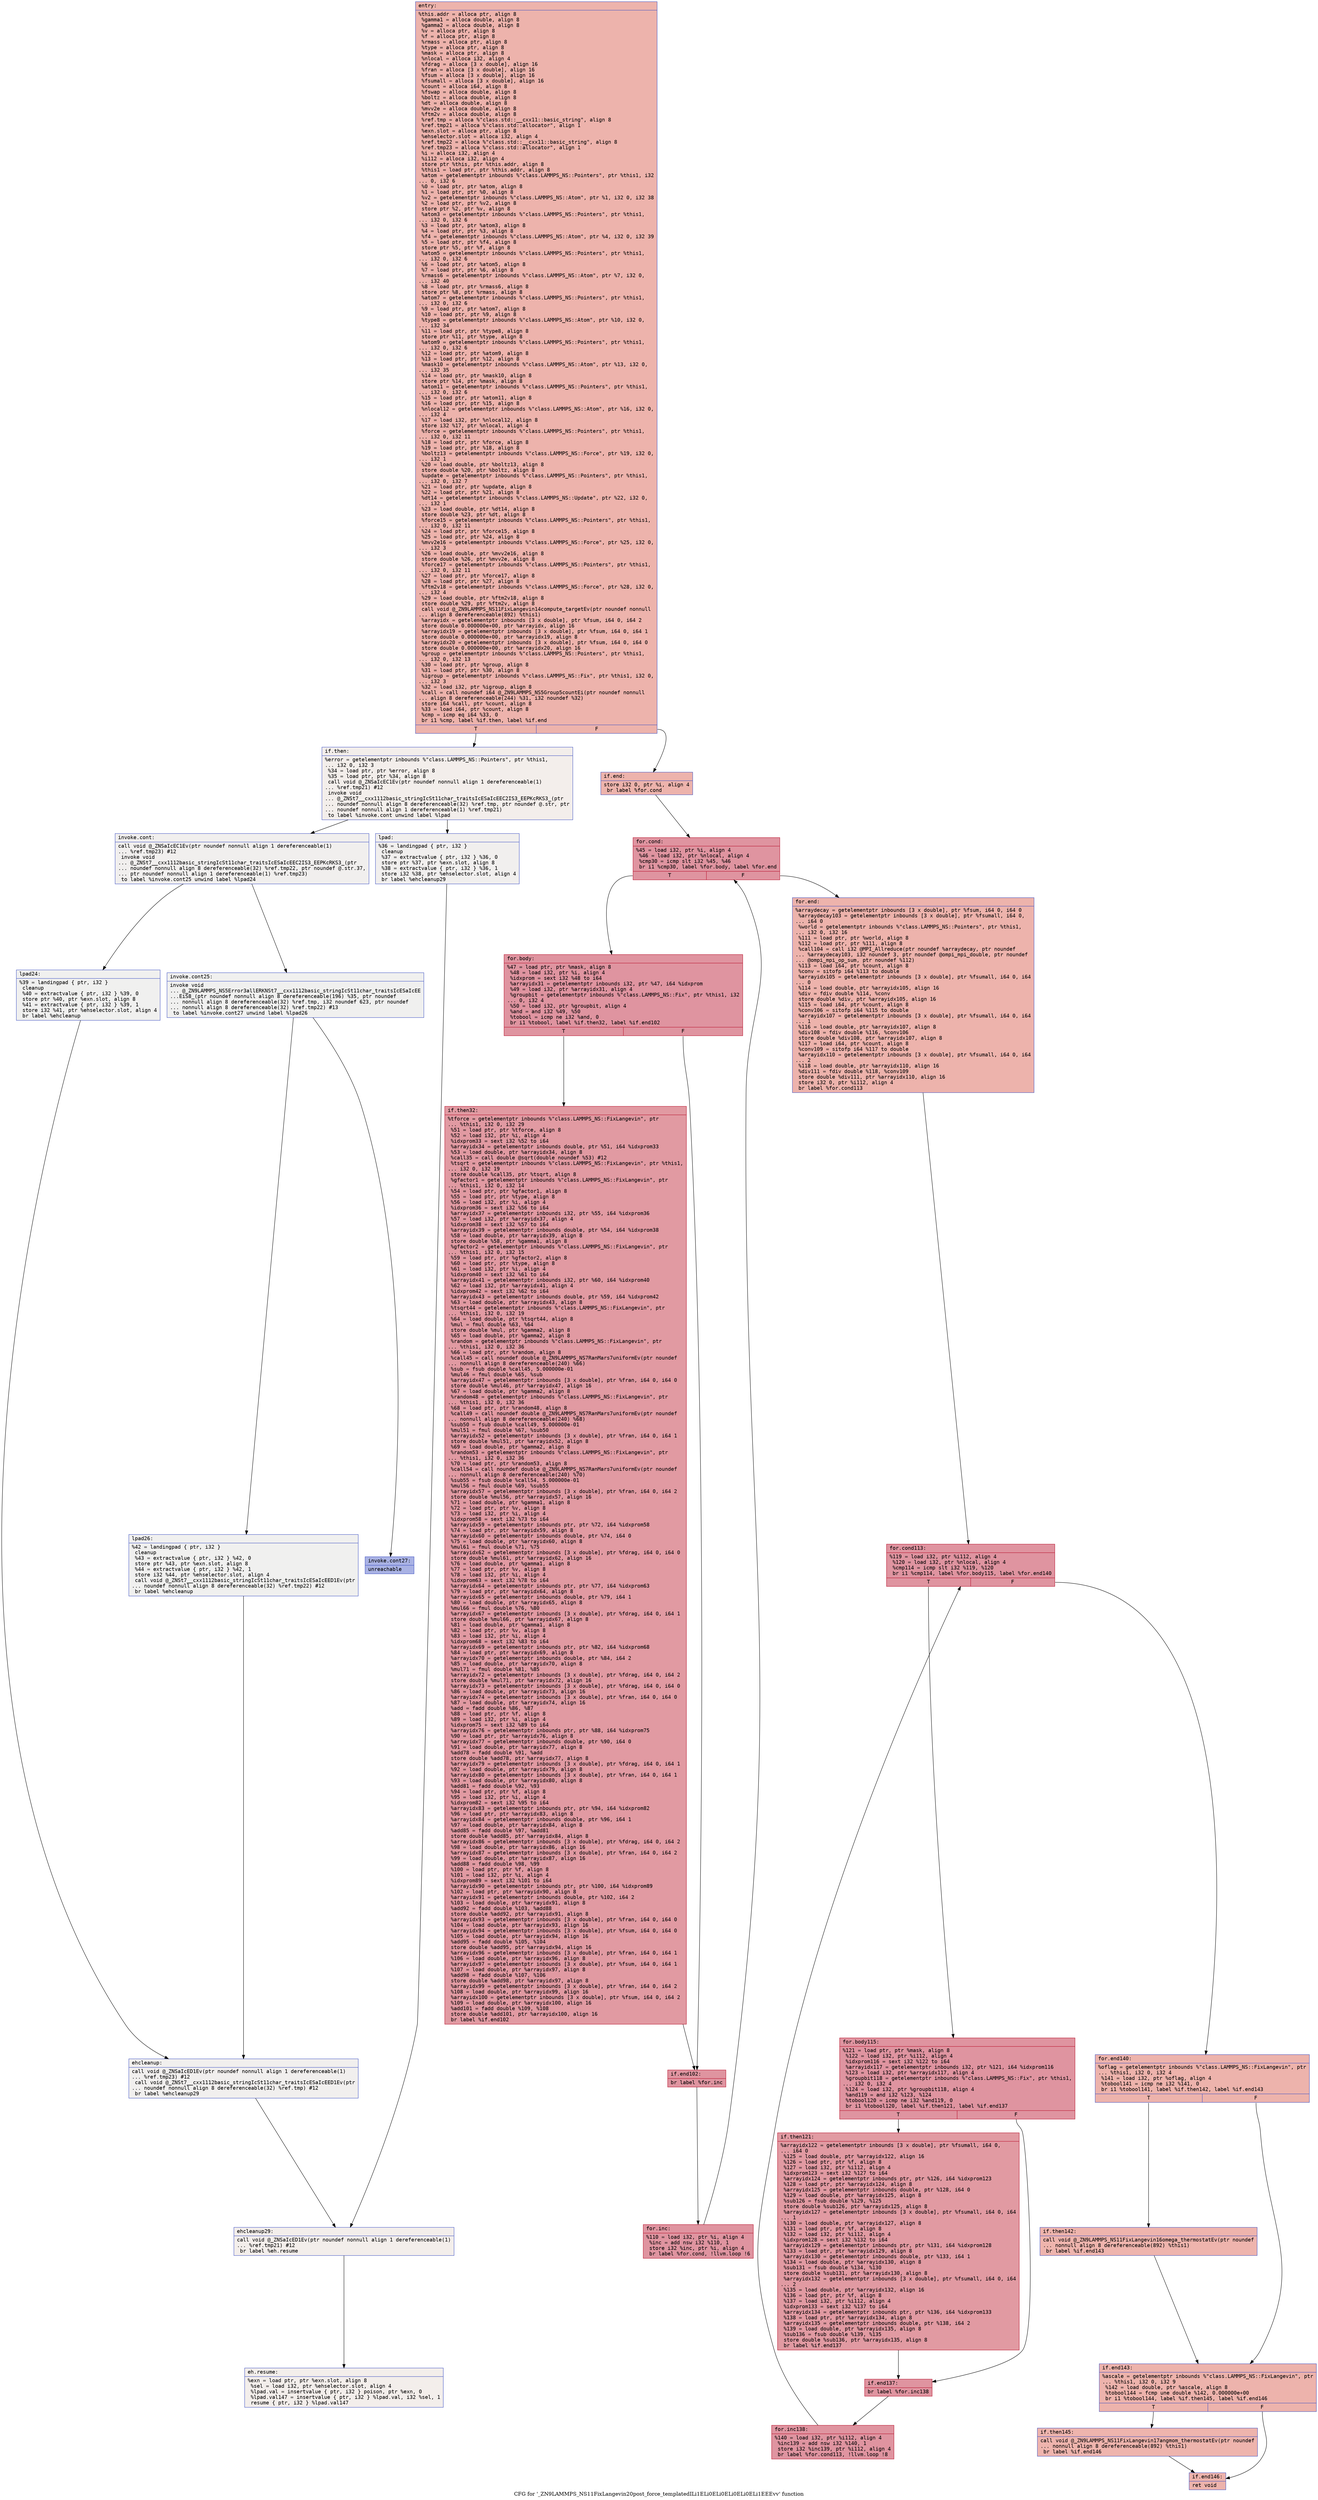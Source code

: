digraph "CFG for '_ZN9LAMMPS_NS11FixLangevin20post_force_templatedILi1ELi0ELi0ELi0ELi0ELi1EEEvv' function" {
	label="CFG for '_ZN9LAMMPS_NS11FixLangevin20post_force_templatedILi1ELi0ELi0ELi0ELi0ELi1EEEvv' function";

	Node0x55e6b1fe6660 [shape=record,color="#3d50c3ff", style=filled, fillcolor="#d6524470" fontname="Courier",label="{entry:\l|  %this.addr = alloca ptr, align 8\l  %gamma1 = alloca double, align 8\l  %gamma2 = alloca double, align 8\l  %v = alloca ptr, align 8\l  %f = alloca ptr, align 8\l  %rmass = alloca ptr, align 8\l  %type = alloca ptr, align 8\l  %mask = alloca ptr, align 8\l  %nlocal = alloca i32, align 4\l  %fdrag = alloca [3 x double], align 16\l  %fran = alloca [3 x double], align 16\l  %fsum = alloca [3 x double], align 16\l  %fsumall = alloca [3 x double], align 16\l  %count = alloca i64, align 8\l  %fswap = alloca double, align 8\l  %boltz = alloca double, align 8\l  %dt = alloca double, align 8\l  %mvv2e = alloca double, align 8\l  %ftm2v = alloca double, align 8\l  %ref.tmp = alloca %\"class.std::__cxx11::basic_string\", align 8\l  %ref.tmp21 = alloca %\"class.std::allocator\", align 1\l  %exn.slot = alloca ptr, align 8\l  %ehselector.slot = alloca i32, align 4\l  %ref.tmp22 = alloca %\"class.std::__cxx11::basic_string\", align 8\l  %ref.tmp23 = alloca %\"class.std::allocator\", align 1\l  %i = alloca i32, align 4\l  %i112 = alloca i32, align 4\l  store ptr %this, ptr %this.addr, align 8\l  %this1 = load ptr, ptr %this.addr, align 8\l  %atom = getelementptr inbounds %\"class.LAMMPS_NS::Pointers\", ptr %this1, i32\l... 0, i32 6\l  %0 = load ptr, ptr %atom, align 8\l  %1 = load ptr, ptr %0, align 8\l  %v2 = getelementptr inbounds %\"class.LAMMPS_NS::Atom\", ptr %1, i32 0, i32 38\l  %2 = load ptr, ptr %v2, align 8\l  store ptr %2, ptr %v, align 8\l  %atom3 = getelementptr inbounds %\"class.LAMMPS_NS::Pointers\", ptr %this1,\l... i32 0, i32 6\l  %3 = load ptr, ptr %atom3, align 8\l  %4 = load ptr, ptr %3, align 8\l  %f4 = getelementptr inbounds %\"class.LAMMPS_NS::Atom\", ptr %4, i32 0, i32 39\l  %5 = load ptr, ptr %f4, align 8\l  store ptr %5, ptr %f, align 8\l  %atom5 = getelementptr inbounds %\"class.LAMMPS_NS::Pointers\", ptr %this1,\l... i32 0, i32 6\l  %6 = load ptr, ptr %atom5, align 8\l  %7 = load ptr, ptr %6, align 8\l  %rmass6 = getelementptr inbounds %\"class.LAMMPS_NS::Atom\", ptr %7, i32 0,\l... i32 40\l  %8 = load ptr, ptr %rmass6, align 8\l  store ptr %8, ptr %rmass, align 8\l  %atom7 = getelementptr inbounds %\"class.LAMMPS_NS::Pointers\", ptr %this1,\l... i32 0, i32 6\l  %9 = load ptr, ptr %atom7, align 8\l  %10 = load ptr, ptr %9, align 8\l  %type8 = getelementptr inbounds %\"class.LAMMPS_NS::Atom\", ptr %10, i32 0,\l... i32 34\l  %11 = load ptr, ptr %type8, align 8\l  store ptr %11, ptr %type, align 8\l  %atom9 = getelementptr inbounds %\"class.LAMMPS_NS::Pointers\", ptr %this1,\l... i32 0, i32 6\l  %12 = load ptr, ptr %atom9, align 8\l  %13 = load ptr, ptr %12, align 8\l  %mask10 = getelementptr inbounds %\"class.LAMMPS_NS::Atom\", ptr %13, i32 0,\l... i32 35\l  %14 = load ptr, ptr %mask10, align 8\l  store ptr %14, ptr %mask, align 8\l  %atom11 = getelementptr inbounds %\"class.LAMMPS_NS::Pointers\", ptr %this1,\l... i32 0, i32 6\l  %15 = load ptr, ptr %atom11, align 8\l  %16 = load ptr, ptr %15, align 8\l  %nlocal12 = getelementptr inbounds %\"class.LAMMPS_NS::Atom\", ptr %16, i32 0,\l... i32 4\l  %17 = load i32, ptr %nlocal12, align 8\l  store i32 %17, ptr %nlocal, align 4\l  %force = getelementptr inbounds %\"class.LAMMPS_NS::Pointers\", ptr %this1,\l... i32 0, i32 11\l  %18 = load ptr, ptr %force, align 8\l  %19 = load ptr, ptr %18, align 8\l  %boltz13 = getelementptr inbounds %\"class.LAMMPS_NS::Force\", ptr %19, i32 0,\l... i32 1\l  %20 = load double, ptr %boltz13, align 8\l  store double %20, ptr %boltz, align 8\l  %update = getelementptr inbounds %\"class.LAMMPS_NS::Pointers\", ptr %this1,\l... i32 0, i32 7\l  %21 = load ptr, ptr %update, align 8\l  %22 = load ptr, ptr %21, align 8\l  %dt14 = getelementptr inbounds %\"class.LAMMPS_NS::Update\", ptr %22, i32 0,\l... i32 1\l  %23 = load double, ptr %dt14, align 8\l  store double %23, ptr %dt, align 8\l  %force15 = getelementptr inbounds %\"class.LAMMPS_NS::Pointers\", ptr %this1,\l... i32 0, i32 11\l  %24 = load ptr, ptr %force15, align 8\l  %25 = load ptr, ptr %24, align 8\l  %mvv2e16 = getelementptr inbounds %\"class.LAMMPS_NS::Force\", ptr %25, i32 0,\l... i32 3\l  %26 = load double, ptr %mvv2e16, align 8\l  store double %26, ptr %mvv2e, align 8\l  %force17 = getelementptr inbounds %\"class.LAMMPS_NS::Pointers\", ptr %this1,\l... i32 0, i32 11\l  %27 = load ptr, ptr %force17, align 8\l  %28 = load ptr, ptr %27, align 8\l  %ftm2v18 = getelementptr inbounds %\"class.LAMMPS_NS::Force\", ptr %28, i32 0,\l... i32 4\l  %29 = load double, ptr %ftm2v18, align 8\l  store double %29, ptr %ftm2v, align 8\l  call void @_ZN9LAMMPS_NS11FixLangevin14compute_targetEv(ptr noundef nonnull\l... align 8 dereferenceable(892) %this1)\l  %arrayidx = getelementptr inbounds [3 x double], ptr %fsum, i64 0, i64 2\l  store double 0.000000e+00, ptr %arrayidx, align 16\l  %arrayidx19 = getelementptr inbounds [3 x double], ptr %fsum, i64 0, i64 1\l  store double 0.000000e+00, ptr %arrayidx19, align 8\l  %arrayidx20 = getelementptr inbounds [3 x double], ptr %fsum, i64 0, i64 0\l  store double 0.000000e+00, ptr %arrayidx20, align 16\l  %group = getelementptr inbounds %\"class.LAMMPS_NS::Pointers\", ptr %this1,\l... i32 0, i32 13\l  %30 = load ptr, ptr %group, align 8\l  %31 = load ptr, ptr %30, align 8\l  %igroup = getelementptr inbounds %\"class.LAMMPS_NS::Fix\", ptr %this1, i32 0,\l... i32 3\l  %32 = load i32, ptr %igroup, align 8\l  %call = call noundef i64 @_ZN9LAMMPS_NS5Group5countEi(ptr noundef nonnull\l... align 8 dereferenceable(244) %31, i32 noundef %32)\l  store i64 %call, ptr %count, align 8\l  %33 = load i64, ptr %count, align 8\l  %cmp = icmp eq i64 %33, 0\l  br i1 %cmp, label %if.then, label %if.end\l|{<s0>T|<s1>F}}"];
	Node0x55e6b1fe6660:s0 -> Node0x55e6b1fec6e0[tooltip="entry -> if.then\nProbability 0.00%" ];
	Node0x55e6b1fe6660:s1 -> Node0x55e6b1fec750[tooltip="entry -> if.end\nProbability 100.00%" ];
	Node0x55e6b1fec6e0 [shape=record,color="#3d50c3ff", style=filled, fillcolor="#e5d8d170" fontname="Courier",label="{if.then:\l|  %error = getelementptr inbounds %\"class.LAMMPS_NS::Pointers\", ptr %this1,\l... i32 0, i32 3\l  %34 = load ptr, ptr %error, align 8\l  %35 = load ptr, ptr %34, align 8\l  call void @_ZNSaIcEC1Ev(ptr noundef nonnull align 1 dereferenceable(1)\l... %ref.tmp21) #12\l  invoke void\l... @_ZNSt7__cxx1112basic_stringIcSt11char_traitsIcESaIcEEC2IS3_EEPKcRKS3_(ptr\l... noundef nonnull align 8 dereferenceable(32) %ref.tmp, ptr noundef @.str, ptr\l... noundef nonnull align 1 dereferenceable(1) %ref.tmp21)\l          to label %invoke.cont unwind label %lpad\l}"];
	Node0x55e6b1fec6e0 -> Node0x55e6b1fecbd0[tooltip="if.then -> invoke.cont\nProbability 50.00%" ];
	Node0x55e6b1fec6e0 -> Node0x55e6b1fecc20[tooltip="if.then -> lpad\nProbability 50.00%" ];
	Node0x55e6b1fecbd0 [shape=record,color="#3d50c3ff", style=filled, fillcolor="#e0dbd870" fontname="Courier",label="{invoke.cont:\l|  call void @_ZNSaIcEC1Ev(ptr noundef nonnull align 1 dereferenceable(1)\l... %ref.tmp23) #12\l  invoke void\l... @_ZNSt7__cxx1112basic_stringIcSt11char_traitsIcESaIcEEC2IS3_EEPKcRKS3_(ptr\l... noundef nonnull align 8 dereferenceable(32) %ref.tmp22, ptr noundef @.str.37,\l... ptr noundef nonnull align 1 dereferenceable(1) %ref.tmp23)\l          to label %invoke.cont25 unwind label %lpad24\l}"];
	Node0x55e6b1fecbd0 -> Node0x55e6b1fecf10[tooltip="invoke.cont -> invoke.cont25\nProbability 50.00%" ];
	Node0x55e6b1fecbd0 -> Node0x55e6b1fecf60[tooltip="invoke.cont -> lpad24\nProbability 50.00%" ];
	Node0x55e6b1fecf10 [shape=record,color="#3d50c3ff", style=filled, fillcolor="#dedcdb70" fontname="Courier",label="{invoke.cont25:\l|  invoke void\l... @_ZN9LAMMPS_NS5Error3allERKNSt7__cxx1112basic_stringIcSt11char_traitsIcESaIcEE\l...EiS8_(ptr noundef nonnull align 8 dereferenceable(196) %35, ptr noundef\l... nonnull align 8 dereferenceable(32) %ref.tmp, i32 noundef 623, ptr noundef\l... nonnull align 8 dereferenceable(32) %ref.tmp22) #13\l          to label %invoke.cont27 unwind label %lpad26\l}"];
	Node0x55e6b1fecf10 -> Node0x55e6b1fecec0[tooltip="invoke.cont25 -> invoke.cont27\nProbability 0.00%" ];
	Node0x55e6b1fecf10 -> Node0x55e6b1fed190[tooltip="invoke.cont25 -> lpad26\nProbability 100.00%" ];
	Node0x55e6b1fecec0 [shape=record,color="#3d50c3ff", style=filled, fillcolor="#3d50c370" fontname="Courier",label="{invoke.cont27:\l|  unreachable\l}"];
	Node0x55e6b1fecc20 [shape=record,color="#3d50c3ff", style=filled, fillcolor="#e0dbd870" fontname="Courier",label="{lpad:\l|  %36 = landingpad \{ ptr, i32 \}\l          cleanup\l  %37 = extractvalue \{ ptr, i32 \} %36, 0\l  store ptr %37, ptr %exn.slot, align 8\l  %38 = extractvalue \{ ptr, i32 \} %36, 1\l  store i32 %38, ptr %ehselector.slot, align 4\l  br label %ehcleanup29\l}"];
	Node0x55e6b1fecc20 -> Node0x55e6b1fed690[tooltip="lpad -> ehcleanup29\nProbability 100.00%" ];
	Node0x55e6b1fecf60 [shape=record,color="#3d50c3ff", style=filled, fillcolor="#dedcdb70" fontname="Courier",label="{lpad24:\l|  %39 = landingpad \{ ptr, i32 \}\l          cleanup\l  %40 = extractvalue \{ ptr, i32 \} %39, 0\l  store ptr %40, ptr %exn.slot, align 8\l  %41 = extractvalue \{ ptr, i32 \} %39, 1\l  store i32 %41, ptr %ehselector.slot, align 4\l  br label %ehcleanup\l}"];
	Node0x55e6b1fecf60 -> Node0x55e6b1fed9e0[tooltip="lpad24 -> ehcleanup\nProbability 100.00%" ];
	Node0x55e6b1fed190 [shape=record,color="#3d50c3ff", style=filled, fillcolor="#dedcdb70" fontname="Courier",label="{lpad26:\l|  %42 = landingpad \{ ptr, i32 \}\l          cleanup\l  %43 = extractvalue \{ ptr, i32 \} %42, 0\l  store ptr %43, ptr %exn.slot, align 8\l  %44 = extractvalue \{ ptr, i32 \} %42, 1\l  store i32 %44, ptr %ehselector.slot, align 4\l  call void @_ZNSt7__cxx1112basic_stringIcSt11char_traitsIcESaIcEED1Ev(ptr\l... noundef nonnull align 8 dereferenceable(32) %ref.tmp22) #12\l  br label %ehcleanup\l}"];
	Node0x55e6b1fed190 -> Node0x55e6b1fed9e0[tooltip="lpad26 -> ehcleanup\nProbability 100.00%" ];
	Node0x55e6b1fed9e0 [shape=record,color="#3d50c3ff", style=filled, fillcolor="#e0dbd870" fontname="Courier",label="{ehcleanup:\l|  call void @_ZNSaIcED1Ev(ptr noundef nonnull align 1 dereferenceable(1)\l... %ref.tmp23) #12\l  call void @_ZNSt7__cxx1112basic_stringIcSt11char_traitsIcESaIcEED1Ev(ptr\l... noundef nonnull align 8 dereferenceable(32) %ref.tmp) #12\l  br label %ehcleanup29\l}"];
	Node0x55e6b1fed9e0 -> Node0x55e6b1fed690[tooltip="ehcleanup -> ehcleanup29\nProbability 100.00%" ];
	Node0x55e6b1fed690 [shape=record,color="#3d50c3ff", style=filled, fillcolor="#e5d8d170" fontname="Courier",label="{ehcleanup29:\l|  call void @_ZNSaIcED1Ev(ptr noundef nonnull align 1 dereferenceable(1)\l... %ref.tmp21) #12\l  br label %eh.resume\l}"];
	Node0x55e6b1fed690 -> Node0x55e6b1fee290[tooltip="ehcleanup29 -> eh.resume\nProbability 100.00%" ];
	Node0x55e6b1fec750 [shape=record,color="#3d50c3ff", style=filled, fillcolor="#d6524470" fontname="Courier",label="{if.end:\l|  store i32 0, ptr %i, align 4\l  br label %for.cond\l}"];
	Node0x55e6b1fec750 -> Node0x55e6b1fee3f0[tooltip="if.end -> for.cond\nProbability 100.00%" ];
	Node0x55e6b1fee3f0 [shape=record,color="#b70d28ff", style=filled, fillcolor="#b70d2870" fontname="Courier",label="{for.cond:\l|  %45 = load i32, ptr %i, align 4\l  %46 = load i32, ptr %nlocal, align 4\l  %cmp30 = icmp slt i32 %45, %46\l  br i1 %cmp30, label %for.body, label %for.end\l|{<s0>T|<s1>F}}"];
	Node0x55e6b1fee3f0:s0 -> Node0x55e6b1fee670[tooltip="for.cond -> for.body\nProbability 96.88%" ];
	Node0x55e6b1fee3f0:s1 -> Node0x55e6b1fee6f0[tooltip="for.cond -> for.end\nProbability 3.12%" ];
	Node0x55e6b1fee670 [shape=record,color="#b70d28ff", style=filled, fillcolor="#b70d2870" fontname="Courier",label="{for.body:\l|  %47 = load ptr, ptr %mask, align 8\l  %48 = load i32, ptr %i, align 4\l  %idxprom = sext i32 %48 to i64\l  %arrayidx31 = getelementptr inbounds i32, ptr %47, i64 %idxprom\l  %49 = load i32, ptr %arrayidx31, align 4\l  %groupbit = getelementptr inbounds %\"class.LAMMPS_NS::Fix\", ptr %this1, i32\l... 0, i32 4\l  %50 = load i32, ptr %groupbit, align 4\l  %and = and i32 %49, %50\l  %tobool = icmp ne i32 %and, 0\l  br i1 %tobool, label %if.then32, label %if.end102\l|{<s0>T|<s1>F}}"];
	Node0x55e6b1fee670:s0 -> Node0x55e6b1fef5d0[tooltip="for.body -> if.then32\nProbability 62.50%" ];
	Node0x55e6b1fee670:s1 -> Node0x55e6b1fef650[tooltip="for.body -> if.end102\nProbability 37.50%" ];
	Node0x55e6b1fef5d0 [shape=record,color="#b70d28ff", style=filled, fillcolor="#bb1b2c70" fontname="Courier",label="{if.then32:\l|  %tforce = getelementptr inbounds %\"class.LAMMPS_NS::FixLangevin\", ptr\l... %this1, i32 0, i32 29\l  %51 = load ptr, ptr %tforce, align 8\l  %52 = load i32, ptr %i, align 4\l  %idxprom33 = sext i32 %52 to i64\l  %arrayidx34 = getelementptr inbounds double, ptr %51, i64 %idxprom33\l  %53 = load double, ptr %arrayidx34, align 8\l  %call35 = call double @sqrt(double noundef %53) #12\l  %tsqrt = getelementptr inbounds %\"class.LAMMPS_NS::FixLangevin\", ptr %this1,\l... i32 0, i32 19\l  store double %call35, ptr %tsqrt, align 8\l  %gfactor1 = getelementptr inbounds %\"class.LAMMPS_NS::FixLangevin\", ptr\l... %this1, i32 0, i32 14\l  %54 = load ptr, ptr %gfactor1, align 8\l  %55 = load ptr, ptr %type, align 8\l  %56 = load i32, ptr %i, align 4\l  %idxprom36 = sext i32 %56 to i64\l  %arrayidx37 = getelementptr inbounds i32, ptr %55, i64 %idxprom36\l  %57 = load i32, ptr %arrayidx37, align 4\l  %idxprom38 = sext i32 %57 to i64\l  %arrayidx39 = getelementptr inbounds double, ptr %54, i64 %idxprom38\l  %58 = load double, ptr %arrayidx39, align 8\l  store double %58, ptr %gamma1, align 8\l  %gfactor2 = getelementptr inbounds %\"class.LAMMPS_NS::FixLangevin\", ptr\l... %this1, i32 0, i32 15\l  %59 = load ptr, ptr %gfactor2, align 8\l  %60 = load ptr, ptr %type, align 8\l  %61 = load i32, ptr %i, align 4\l  %idxprom40 = sext i32 %61 to i64\l  %arrayidx41 = getelementptr inbounds i32, ptr %60, i64 %idxprom40\l  %62 = load i32, ptr %arrayidx41, align 4\l  %idxprom42 = sext i32 %62 to i64\l  %arrayidx43 = getelementptr inbounds double, ptr %59, i64 %idxprom42\l  %63 = load double, ptr %arrayidx43, align 8\l  %tsqrt44 = getelementptr inbounds %\"class.LAMMPS_NS::FixLangevin\", ptr\l... %this1, i32 0, i32 19\l  %64 = load double, ptr %tsqrt44, align 8\l  %mul = fmul double %63, %64\l  store double %mul, ptr %gamma2, align 8\l  %65 = load double, ptr %gamma2, align 8\l  %random = getelementptr inbounds %\"class.LAMMPS_NS::FixLangevin\", ptr\l... %this1, i32 0, i32 36\l  %66 = load ptr, ptr %random, align 8\l  %call45 = call noundef double @_ZN9LAMMPS_NS7RanMars7uniformEv(ptr noundef\l... nonnull align 8 dereferenceable(240) %66)\l  %sub = fsub double %call45, 5.000000e-01\l  %mul46 = fmul double %65, %sub\l  %arrayidx47 = getelementptr inbounds [3 x double], ptr %fran, i64 0, i64 0\l  store double %mul46, ptr %arrayidx47, align 16\l  %67 = load double, ptr %gamma2, align 8\l  %random48 = getelementptr inbounds %\"class.LAMMPS_NS::FixLangevin\", ptr\l... %this1, i32 0, i32 36\l  %68 = load ptr, ptr %random48, align 8\l  %call49 = call noundef double @_ZN9LAMMPS_NS7RanMars7uniformEv(ptr noundef\l... nonnull align 8 dereferenceable(240) %68)\l  %sub50 = fsub double %call49, 5.000000e-01\l  %mul51 = fmul double %67, %sub50\l  %arrayidx52 = getelementptr inbounds [3 x double], ptr %fran, i64 0, i64 1\l  store double %mul51, ptr %arrayidx52, align 8\l  %69 = load double, ptr %gamma2, align 8\l  %random53 = getelementptr inbounds %\"class.LAMMPS_NS::FixLangevin\", ptr\l... %this1, i32 0, i32 36\l  %70 = load ptr, ptr %random53, align 8\l  %call54 = call noundef double @_ZN9LAMMPS_NS7RanMars7uniformEv(ptr noundef\l... nonnull align 8 dereferenceable(240) %70)\l  %sub55 = fsub double %call54, 5.000000e-01\l  %mul56 = fmul double %69, %sub55\l  %arrayidx57 = getelementptr inbounds [3 x double], ptr %fran, i64 0, i64 2\l  store double %mul56, ptr %arrayidx57, align 16\l  %71 = load double, ptr %gamma1, align 8\l  %72 = load ptr, ptr %v, align 8\l  %73 = load i32, ptr %i, align 4\l  %idxprom58 = sext i32 %73 to i64\l  %arrayidx59 = getelementptr inbounds ptr, ptr %72, i64 %idxprom58\l  %74 = load ptr, ptr %arrayidx59, align 8\l  %arrayidx60 = getelementptr inbounds double, ptr %74, i64 0\l  %75 = load double, ptr %arrayidx60, align 8\l  %mul61 = fmul double %71, %75\l  %arrayidx62 = getelementptr inbounds [3 x double], ptr %fdrag, i64 0, i64 0\l  store double %mul61, ptr %arrayidx62, align 16\l  %76 = load double, ptr %gamma1, align 8\l  %77 = load ptr, ptr %v, align 8\l  %78 = load i32, ptr %i, align 4\l  %idxprom63 = sext i32 %78 to i64\l  %arrayidx64 = getelementptr inbounds ptr, ptr %77, i64 %idxprom63\l  %79 = load ptr, ptr %arrayidx64, align 8\l  %arrayidx65 = getelementptr inbounds double, ptr %79, i64 1\l  %80 = load double, ptr %arrayidx65, align 8\l  %mul66 = fmul double %76, %80\l  %arrayidx67 = getelementptr inbounds [3 x double], ptr %fdrag, i64 0, i64 1\l  store double %mul66, ptr %arrayidx67, align 8\l  %81 = load double, ptr %gamma1, align 8\l  %82 = load ptr, ptr %v, align 8\l  %83 = load i32, ptr %i, align 4\l  %idxprom68 = sext i32 %83 to i64\l  %arrayidx69 = getelementptr inbounds ptr, ptr %82, i64 %idxprom68\l  %84 = load ptr, ptr %arrayidx69, align 8\l  %arrayidx70 = getelementptr inbounds double, ptr %84, i64 2\l  %85 = load double, ptr %arrayidx70, align 8\l  %mul71 = fmul double %81, %85\l  %arrayidx72 = getelementptr inbounds [3 x double], ptr %fdrag, i64 0, i64 2\l  store double %mul71, ptr %arrayidx72, align 16\l  %arrayidx73 = getelementptr inbounds [3 x double], ptr %fdrag, i64 0, i64 0\l  %86 = load double, ptr %arrayidx73, align 16\l  %arrayidx74 = getelementptr inbounds [3 x double], ptr %fran, i64 0, i64 0\l  %87 = load double, ptr %arrayidx74, align 16\l  %add = fadd double %86, %87\l  %88 = load ptr, ptr %f, align 8\l  %89 = load i32, ptr %i, align 4\l  %idxprom75 = sext i32 %89 to i64\l  %arrayidx76 = getelementptr inbounds ptr, ptr %88, i64 %idxprom75\l  %90 = load ptr, ptr %arrayidx76, align 8\l  %arrayidx77 = getelementptr inbounds double, ptr %90, i64 0\l  %91 = load double, ptr %arrayidx77, align 8\l  %add78 = fadd double %91, %add\l  store double %add78, ptr %arrayidx77, align 8\l  %arrayidx79 = getelementptr inbounds [3 x double], ptr %fdrag, i64 0, i64 1\l  %92 = load double, ptr %arrayidx79, align 8\l  %arrayidx80 = getelementptr inbounds [3 x double], ptr %fran, i64 0, i64 1\l  %93 = load double, ptr %arrayidx80, align 8\l  %add81 = fadd double %92, %93\l  %94 = load ptr, ptr %f, align 8\l  %95 = load i32, ptr %i, align 4\l  %idxprom82 = sext i32 %95 to i64\l  %arrayidx83 = getelementptr inbounds ptr, ptr %94, i64 %idxprom82\l  %96 = load ptr, ptr %arrayidx83, align 8\l  %arrayidx84 = getelementptr inbounds double, ptr %96, i64 1\l  %97 = load double, ptr %arrayidx84, align 8\l  %add85 = fadd double %97, %add81\l  store double %add85, ptr %arrayidx84, align 8\l  %arrayidx86 = getelementptr inbounds [3 x double], ptr %fdrag, i64 0, i64 2\l  %98 = load double, ptr %arrayidx86, align 16\l  %arrayidx87 = getelementptr inbounds [3 x double], ptr %fran, i64 0, i64 2\l  %99 = load double, ptr %arrayidx87, align 16\l  %add88 = fadd double %98, %99\l  %100 = load ptr, ptr %f, align 8\l  %101 = load i32, ptr %i, align 4\l  %idxprom89 = sext i32 %101 to i64\l  %arrayidx90 = getelementptr inbounds ptr, ptr %100, i64 %idxprom89\l  %102 = load ptr, ptr %arrayidx90, align 8\l  %arrayidx91 = getelementptr inbounds double, ptr %102, i64 2\l  %103 = load double, ptr %arrayidx91, align 8\l  %add92 = fadd double %103, %add88\l  store double %add92, ptr %arrayidx91, align 8\l  %arrayidx93 = getelementptr inbounds [3 x double], ptr %fran, i64 0, i64 0\l  %104 = load double, ptr %arrayidx93, align 16\l  %arrayidx94 = getelementptr inbounds [3 x double], ptr %fsum, i64 0, i64 0\l  %105 = load double, ptr %arrayidx94, align 16\l  %add95 = fadd double %105, %104\l  store double %add95, ptr %arrayidx94, align 16\l  %arrayidx96 = getelementptr inbounds [3 x double], ptr %fran, i64 0, i64 1\l  %106 = load double, ptr %arrayidx96, align 8\l  %arrayidx97 = getelementptr inbounds [3 x double], ptr %fsum, i64 0, i64 1\l  %107 = load double, ptr %arrayidx97, align 8\l  %add98 = fadd double %107, %106\l  store double %add98, ptr %arrayidx97, align 8\l  %arrayidx99 = getelementptr inbounds [3 x double], ptr %fran, i64 0, i64 2\l  %108 = load double, ptr %arrayidx99, align 16\l  %arrayidx100 = getelementptr inbounds [3 x double], ptr %fsum, i64 0, i64 2\l  %109 = load double, ptr %arrayidx100, align 16\l  %add101 = fadd double %109, %108\l  store double %add101, ptr %arrayidx100, align 16\l  br label %if.end102\l}"];
	Node0x55e6b1fef5d0 -> Node0x55e6b1fef650[tooltip="if.then32 -> if.end102\nProbability 100.00%" ];
	Node0x55e6b1fef650 [shape=record,color="#b70d28ff", style=filled, fillcolor="#b70d2870" fontname="Courier",label="{if.end102:\l|  br label %for.inc\l}"];
	Node0x55e6b1fef650 -> Node0x55e6b1ff6b30[tooltip="if.end102 -> for.inc\nProbability 100.00%" ];
	Node0x55e6b1ff6b30 [shape=record,color="#b70d28ff", style=filled, fillcolor="#b70d2870" fontname="Courier",label="{for.inc:\l|  %110 = load i32, ptr %i, align 4\l  %inc = add nsw i32 %110, 1\l  store i32 %inc, ptr %i, align 4\l  br label %for.cond, !llvm.loop !6\l}"];
	Node0x55e6b1ff6b30 -> Node0x55e6b1fee3f0[tooltip="for.inc -> for.cond\nProbability 100.00%" ];
	Node0x55e6b1fee6f0 [shape=record,color="#3d50c3ff", style=filled, fillcolor="#d6524470" fontname="Courier",label="{for.end:\l|  %arraydecay = getelementptr inbounds [3 x double], ptr %fsum, i64 0, i64 0\l  %arraydecay103 = getelementptr inbounds [3 x double], ptr %fsumall, i64 0,\l... i64 0\l  %world = getelementptr inbounds %\"class.LAMMPS_NS::Pointers\", ptr %this1,\l... i32 0, i32 16\l  %111 = load ptr, ptr %world, align 8\l  %112 = load ptr, ptr %111, align 8\l  %call104 = call i32 @MPI_Allreduce(ptr noundef %arraydecay, ptr noundef\l... %arraydecay103, i32 noundef 3, ptr noundef @ompi_mpi_double, ptr noundef\l... @ompi_mpi_op_sum, ptr noundef %112)\l  %113 = load i64, ptr %count, align 8\l  %conv = sitofp i64 %113 to double\l  %arrayidx105 = getelementptr inbounds [3 x double], ptr %fsumall, i64 0, i64\l... 0\l  %114 = load double, ptr %arrayidx105, align 16\l  %div = fdiv double %114, %conv\l  store double %div, ptr %arrayidx105, align 16\l  %115 = load i64, ptr %count, align 8\l  %conv106 = sitofp i64 %115 to double\l  %arrayidx107 = getelementptr inbounds [3 x double], ptr %fsumall, i64 0, i64\l... 1\l  %116 = load double, ptr %arrayidx107, align 8\l  %div108 = fdiv double %116, %conv106\l  store double %div108, ptr %arrayidx107, align 8\l  %117 = load i64, ptr %count, align 8\l  %conv109 = sitofp i64 %117 to double\l  %arrayidx110 = getelementptr inbounds [3 x double], ptr %fsumall, i64 0, i64\l... 2\l  %118 = load double, ptr %arrayidx110, align 16\l  %div111 = fdiv double %118, %conv109\l  store double %div111, ptr %arrayidx110, align 16\l  store i32 0, ptr %i112, align 4\l  br label %for.cond113\l}"];
	Node0x55e6b1fee6f0 -> Node0x55e6b1ff80a0[tooltip="for.end -> for.cond113\nProbability 100.00%" ];
	Node0x55e6b1ff80a0 [shape=record,color="#b70d28ff", style=filled, fillcolor="#b70d2870" fontname="Courier",label="{for.cond113:\l|  %119 = load i32, ptr %i112, align 4\l  %120 = load i32, ptr %nlocal, align 4\l  %cmp114 = icmp slt i32 %119, %120\l  br i1 %cmp114, label %for.body115, label %for.end140\l|{<s0>T|<s1>F}}"];
	Node0x55e6b1ff80a0:s0 -> Node0x55e6b1ff8340[tooltip="for.cond113 -> for.body115\nProbability 96.88%" ];
	Node0x55e6b1ff80a0:s1 -> Node0x55e6b1ff83c0[tooltip="for.cond113 -> for.end140\nProbability 3.12%" ];
	Node0x55e6b1ff8340 [shape=record,color="#b70d28ff", style=filled, fillcolor="#b70d2870" fontname="Courier",label="{for.body115:\l|  %121 = load ptr, ptr %mask, align 8\l  %122 = load i32, ptr %i112, align 4\l  %idxprom116 = sext i32 %122 to i64\l  %arrayidx117 = getelementptr inbounds i32, ptr %121, i64 %idxprom116\l  %123 = load i32, ptr %arrayidx117, align 4\l  %groupbit118 = getelementptr inbounds %\"class.LAMMPS_NS::Fix\", ptr %this1,\l... i32 0, i32 4\l  %124 = load i32, ptr %groupbit118, align 4\l  %and119 = and i32 %123, %124\l  %tobool120 = icmp ne i32 %and119, 0\l  br i1 %tobool120, label %if.then121, label %if.end137\l|{<s0>T|<s1>F}}"];
	Node0x55e6b1ff8340:s0 -> Node0x55e6b1ff8ac0[tooltip="for.body115 -> if.then121\nProbability 62.50%" ];
	Node0x55e6b1ff8340:s1 -> Node0x55e6b1ff8b40[tooltip="for.body115 -> if.end137\nProbability 37.50%" ];
	Node0x55e6b1ff8ac0 [shape=record,color="#b70d28ff", style=filled, fillcolor="#bb1b2c70" fontname="Courier",label="{if.then121:\l|  %arrayidx122 = getelementptr inbounds [3 x double], ptr %fsumall, i64 0,\l... i64 0\l  %125 = load double, ptr %arrayidx122, align 16\l  %126 = load ptr, ptr %f, align 8\l  %127 = load i32, ptr %i112, align 4\l  %idxprom123 = sext i32 %127 to i64\l  %arrayidx124 = getelementptr inbounds ptr, ptr %126, i64 %idxprom123\l  %128 = load ptr, ptr %arrayidx124, align 8\l  %arrayidx125 = getelementptr inbounds double, ptr %128, i64 0\l  %129 = load double, ptr %arrayidx125, align 8\l  %sub126 = fsub double %129, %125\l  store double %sub126, ptr %arrayidx125, align 8\l  %arrayidx127 = getelementptr inbounds [3 x double], ptr %fsumall, i64 0, i64\l... 1\l  %130 = load double, ptr %arrayidx127, align 8\l  %131 = load ptr, ptr %f, align 8\l  %132 = load i32, ptr %i112, align 4\l  %idxprom128 = sext i32 %132 to i64\l  %arrayidx129 = getelementptr inbounds ptr, ptr %131, i64 %idxprom128\l  %133 = load ptr, ptr %arrayidx129, align 8\l  %arrayidx130 = getelementptr inbounds double, ptr %133, i64 1\l  %134 = load double, ptr %arrayidx130, align 8\l  %sub131 = fsub double %134, %130\l  store double %sub131, ptr %arrayidx130, align 8\l  %arrayidx132 = getelementptr inbounds [3 x double], ptr %fsumall, i64 0, i64\l... 2\l  %135 = load double, ptr %arrayidx132, align 16\l  %136 = load ptr, ptr %f, align 8\l  %137 = load i32, ptr %i112, align 4\l  %idxprom133 = sext i32 %137 to i64\l  %arrayidx134 = getelementptr inbounds ptr, ptr %136, i64 %idxprom133\l  %138 = load ptr, ptr %arrayidx134, align 8\l  %arrayidx135 = getelementptr inbounds double, ptr %138, i64 2\l  %139 = load double, ptr %arrayidx135, align 8\l  %sub136 = fsub double %139, %135\l  store double %sub136, ptr %arrayidx135, align 8\l  br label %if.end137\l}"];
	Node0x55e6b1ff8ac0 -> Node0x55e6b1ff8b40[tooltip="if.then121 -> if.end137\nProbability 100.00%" ];
	Node0x55e6b1ff8b40 [shape=record,color="#b70d28ff", style=filled, fillcolor="#b70d2870" fontname="Courier",label="{if.end137:\l|  br label %for.inc138\l}"];
	Node0x55e6b1ff8b40 -> Node0x55e6b1ff1560[tooltip="if.end137 -> for.inc138\nProbability 100.00%" ];
	Node0x55e6b1ff1560 [shape=record,color="#b70d28ff", style=filled, fillcolor="#b70d2870" fontname="Courier",label="{for.inc138:\l|  %140 = load i32, ptr %i112, align 4\l  %inc139 = add nsw i32 %140, 1\l  store i32 %inc139, ptr %i112, align 4\l  br label %for.cond113, !llvm.loop !8\l}"];
	Node0x55e6b1ff1560 -> Node0x55e6b1ff80a0[tooltip="for.inc138 -> for.cond113\nProbability 100.00%" ];
	Node0x55e6b1ff83c0 [shape=record,color="#3d50c3ff", style=filled, fillcolor="#d6524470" fontname="Courier",label="{for.end140:\l|  %oflag = getelementptr inbounds %\"class.LAMMPS_NS::FixLangevin\", ptr\l... %this1, i32 0, i32 4\l  %141 = load i32, ptr %oflag, align 4\l  %tobool141 = icmp ne i32 %141, 0\l  br i1 %tobool141, label %if.then142, label %if.end143\l|{<s0>T|<s1>F}}"];
	Node0x55e6b1ff83c0:s0 -> Node0x55e6b1ffb480[tooltip="for.end140 -> if.then142\nProbability 62.50%" ];
	Node0x55e6b1ff83c0:s1 -> Node0x55e6b1ffb500[tooltip="for.end140 -> if.end143\nProbability 37.50%" ];
	Node0x55e6b1ffb480 [shape=record,color="#3d50c3ff", style=filled, fillcolor="#d8564670" fontname="Courier",label="{if.then142:\l|  call void @_ZN9LAMMPS_NS11FixLangevin16omega_thermostatEv(ptr noundef\l... nonnull align 8 dereferenceable(892) %this1)\l  br label %if.end143\l}"];
	Node0x55e6b1ffb480 -> Node0x55e6b1ffb500[tooltip="if.then142 -> if.end143\nProbability 100.00%" ];
	Node0x55e6b1ffb500 [shape=record,color="#3d50c3ff", style=filled, fillcolor="#d6524470" fontname="Courier",label="{if.end143:\l|  %ascale = getelementptr inbounds %\"class.LAMMPS_NS::FixLangevin\", ptr\l... %this1, i32 0, i32 9\l  %142 = load double, ptr %ascale, align 8\l  %tobool144 = fcmp une double %142, 0.000000e+00\l  br i1 %tobool144, label %if.then145, label %if.end146\l|{<s0>T|<s1>F}}"];
	Node0x55e6b1ffb500:s0 -> Node0x55e6b1ffba30[tooltip="if.end143 -> if.then145\nProbability 62.50%" ];
	Node0x55e6b1ffb500:s1 -> Node0x55e6b1ffbab0[tooltip="if.end143 -> if.end146\nProbability 37.50%" ];
	Node0x55e6b1ffba30 [shape=record,color="#3d50c3ff", style=filled, fillcolor="#d8564670" fontname="Courier",label="{if.then145:\l|  call void @_ZN9LAMMPS_NS11FixLangevin17angmom_thermostatEv(ptr noundef\l... nonnull align 8 dereferenceable(892) %this1)\l  br label %if.end146\l}"];
	Node0x55e6b1ffba30 -> Node0x55e6b1ffbab0[tooltip="if.then145 -> if.end146\nProbability 100.00%" ];
	Node0x55e6b1ffbab0 [shape=record,color="#3d50c3ff", style=filled, fillcolor="#d6524470" fontname="Courier",label="{if.end146:\l|  ret void\l}"];
	Node0x55e6b1fee290 [shape=record,color="#3d50c3ff", style=filled, fillcolor="#e5d8d170" fontname="Courier",label="{eh.resume:\l|  %exn = load ptr, ptr %exn.slot, align 8\l  %sel = load i32, ptr %ehselector.slot, align 4\l  %lpad.val = insertvalue \{ ptr, i32 \} poison, ptr %exn, 0\l  %lpad.val147 = insertvalue \{ ptr, i32 \} %lpad.val, i32 %sel, 1\l  resume \{ ptr, i32 \} %lpad.val147\l}"];
}
